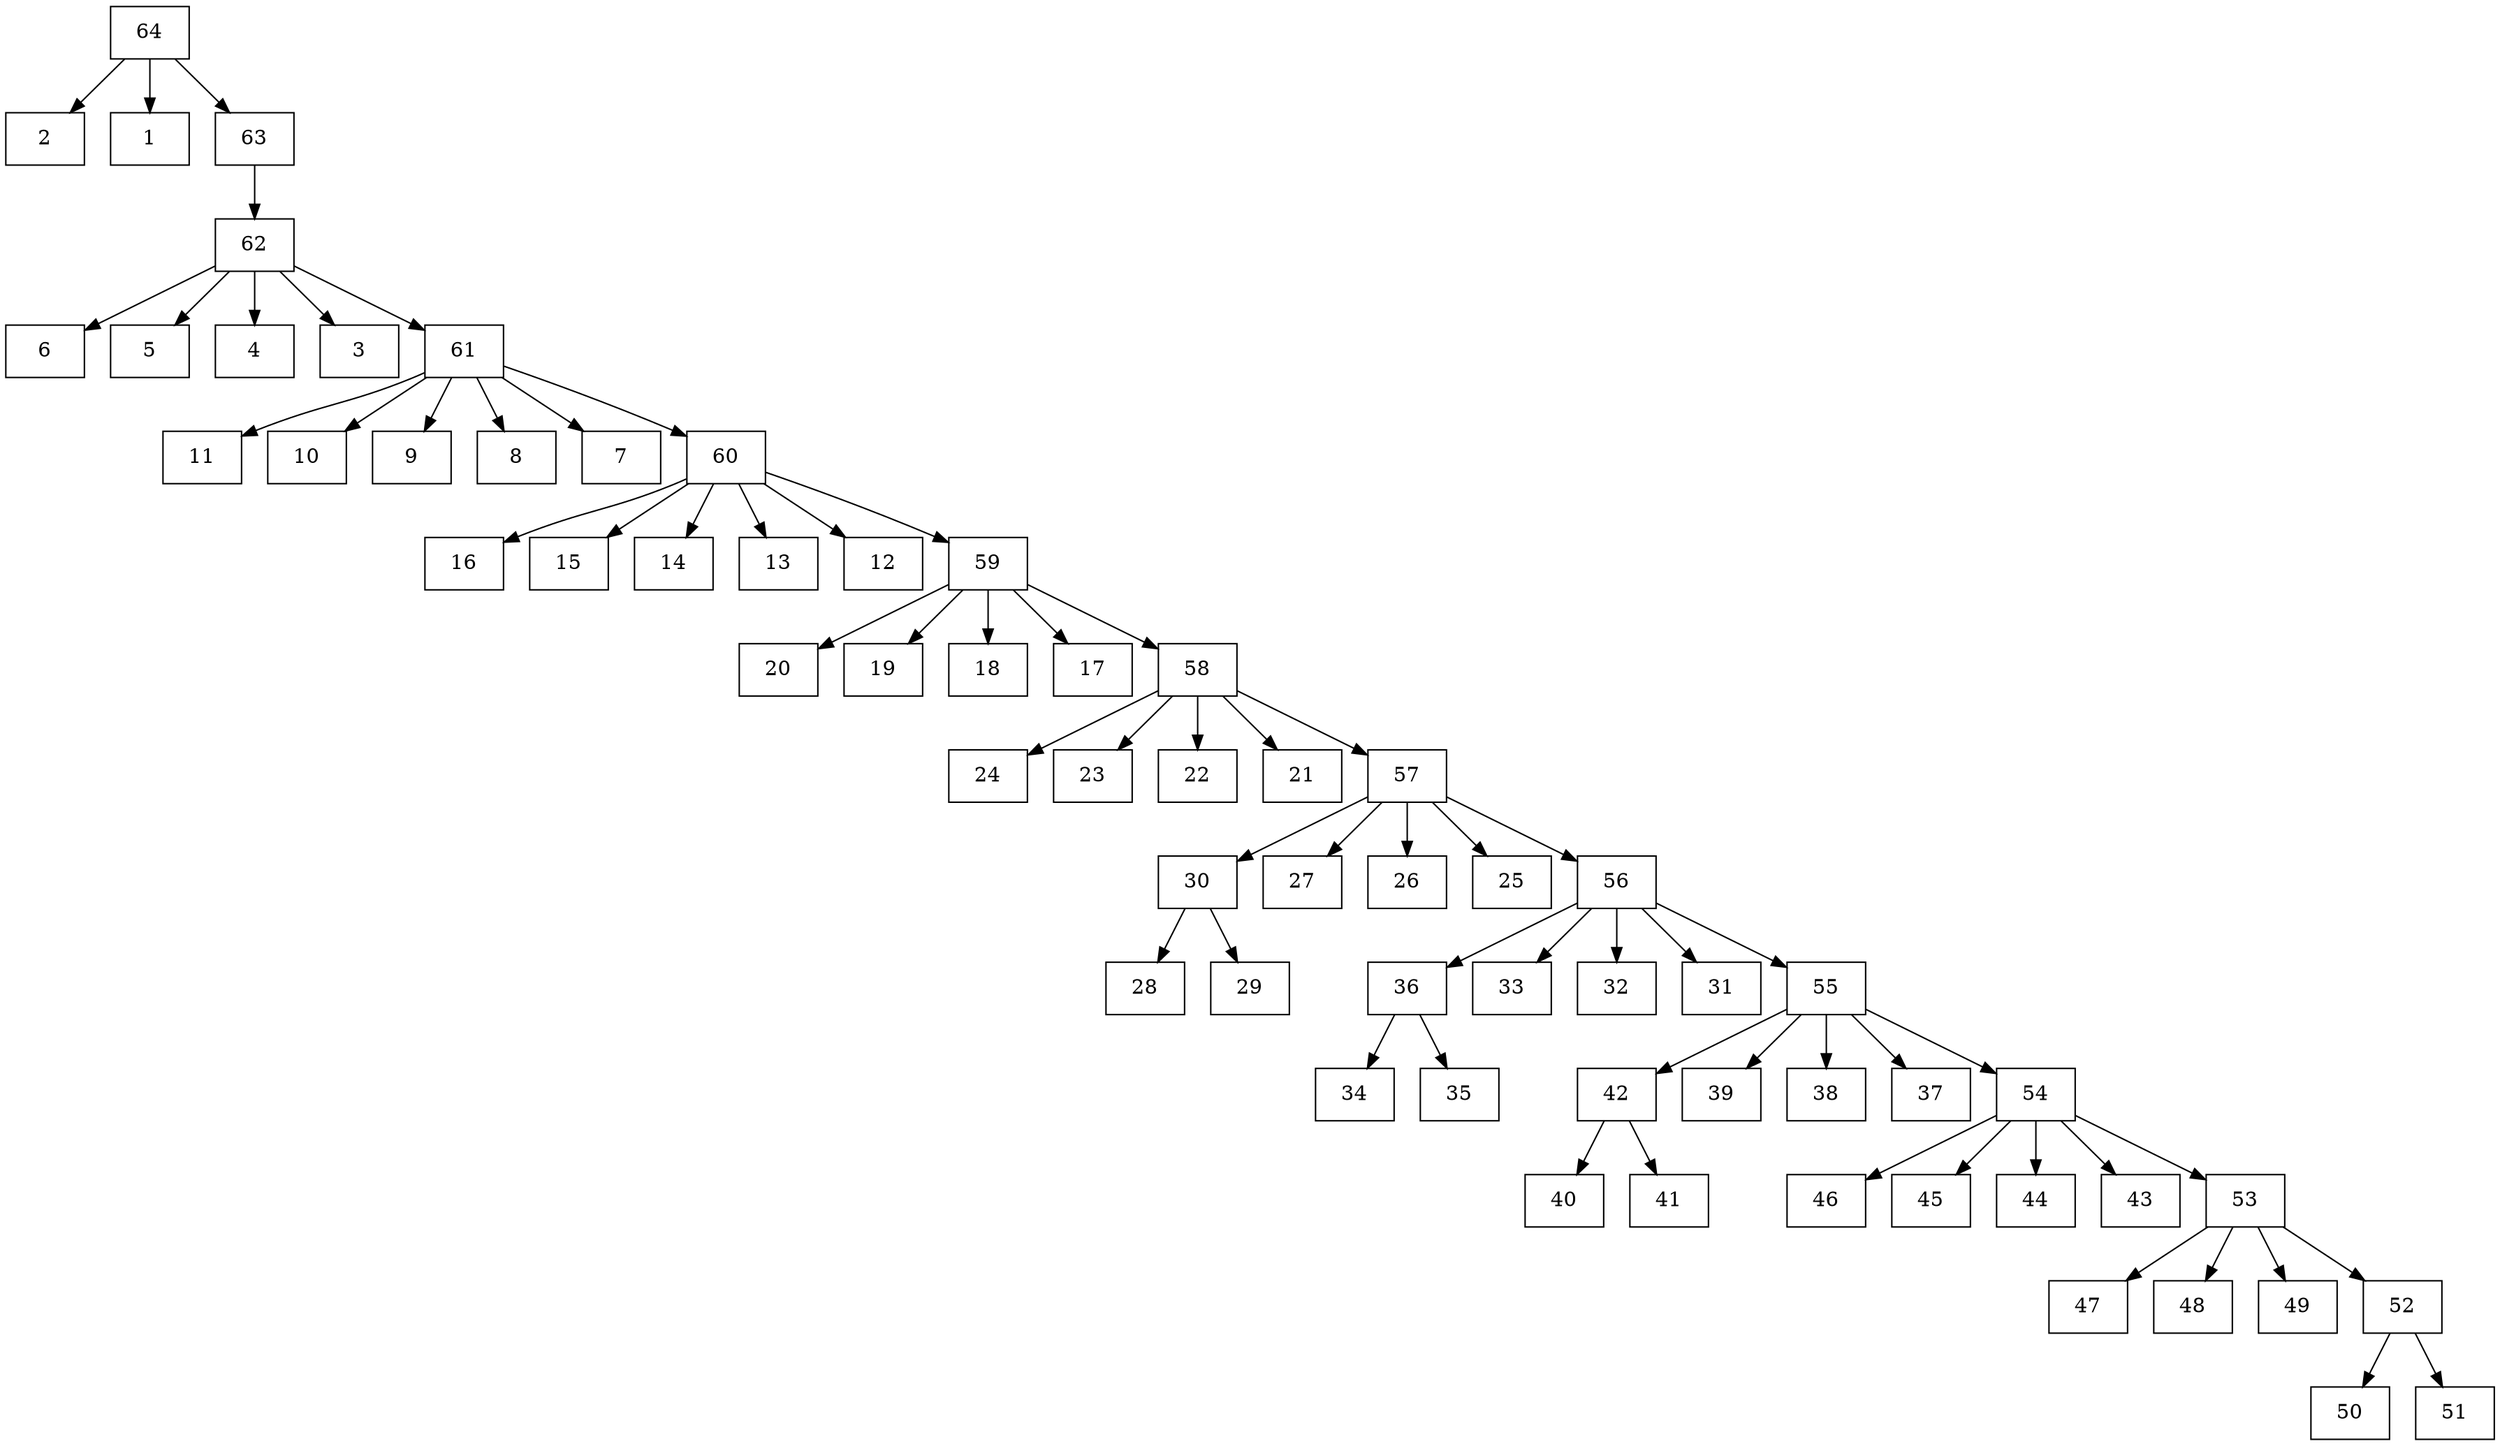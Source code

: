 digraph "post dom tree for'test' function" {
	64 [shape=record, label="64",id=64,level=1];
	64 -> 2;
		2 [shape=record, label="2",id=2,level=2];
	64 -> 1;
		1 [shape=record, label="1",id=1,level=2];
	64 -> 63;
		63 [shape=record, label="63",id=63,level=2];
		63 -> 62;
			62 [shape=record, label="62",id=62,level=3];
			62 -> 6;
				6 [shape=record, label="6",id=6,level=4];
			62 -> 5;
				5 [shape=record, label="5",id=5,level=4];
			62 -> 4;
				4 [shape=record, label="4",id=4,level=4];
			62 -> 3;
				3 [shape=record, label="3",id=3,level=4];
			62 -> 61;
				61 [shape=record, label="61",id=61,level=4];
				61 -> 11;
					11 [shape=record, label="11",id=11,level=5];
				61 -> 10;
					10 [shape=record, label="10",id=10,level=5];
				61 -> 9;
					9 [shape=record, label="9",id=9,level=5];
				61 -> 8;
					8 [shape=record, label="8",id=8,level=5];
				61 -> 7;
					7 [shape=record, label="7",id=7,level=5];
				61 -> 60;
					60 [shape=record, label="60",id=60,level=5];
					60 -> 16;
						16 [shape=record, label="16",id=16,level=6];
					60 -> 15;
						15 [shape=record, label="15",id=15,level=6];
					60 -> 14;
						14 [shape=record, label="14",id=14,level=6];
					60 -> 13;
						13 [shape=record, label="13",id=13,level=6];
					60 -> 12;
						12 [shape=record, label="12",id=12,level=6];
					60 -> 59;
						59 [shape=record, label="59",id=59,level=6];
						59 -> 20;
							20 [shape=record, label="20",id=20,level=7];
						59 -> 19;
							19 [shape=record, label="19",id=19,level=7];
						59 -> 18;
							18 [shape=record, label="18",id=18,level=7];
						59 -> 17;
							17 [shape=record, label="17",id=17,level=7];
						59 -> 58;
							58 [shape=record, label="58",id=58,level=7];
							58 -> 24;
								24 [shape=record, label="24",id=24,level=8];
							58 -> 23;
								23 [shape=record, label="23",id=23,level=8];
							58 -> 22;
								22 [shape=record, label="22",id=22,level=8];
							58 -> 21;
								21 [shape=record, label="21",id=21,level=8];
							58 -> 57;
								57 [shape=record, label="57",id=57,level=8];
								57 -> 30;
									30 [shape=record, label="30",id=30,level=9];
									30 -> 28;
										28 [shape=record, label="28",id=28,level=10];
									30 -> 29;
										29 [shape=record, label="29",id=29,level=10];
								57 -> 27;
									27 [shape=record, label="27",id=27,level=9];
								57 -> 26;
									26 [shape=record, label="26",id=26,level=9];
								57 -> 25;
									25 [shape=record, label="25",id=25,level=9];
								57 -> 56;
									56 [shape=record, label="56",id=56,level=9];
									56 -> 36;
										36 [shape=record, label="36",id=36,level=10];
										36 -> 34;
											34 [shape=record, label="34",id=34,level=11];
										36 -> 35;
											35 [shape=record, label="35",id=35,level=11];
									56 -> 33;
										33 [shape=record, label="33",id=33,level=10];
									56 -> 32;
										32 [shape=record, label="32",id=32,level=10];
									56 -> 31;
										31 [shape=record, label="31",id=31,level=10];
									56 -> 55;
										55 [shape=record, label="55",id=55,level=10];
										55 -> 42;
											42 [shape=record, label="42",id=42,level=11];
											42 -> 40;
												40 [shape=record, label="40",id=40,level=12];
											42 -> 41;
												41 [shape=record, label="41",id=41,level=12];
										55 -> 39;
											39 [shape=record, label="39",id=39,level=11];
										55 -> 38;
											38 [shape=record, label="38",id=38,level=11];
										55 -> 37;
											37 [shape=record, label="37",id=37,level=11];
										55 -> 54;
											54 [shape=record, label="54",id=54,level=11];
											54 -> 46;
												46 [shape=record, label="46",id=46,level=12];
											54 -> 45;
												45 [shape=record, label="45",id=45,level=12];
											54 -> 44;
												44 [shape=record, label="44",id=44,level=12];
											54 -> 43;
												43 [shape=record, label="43",id=43,level=12];
											54 -> 53;
												53 [shape=record, label="53",id=53,level=12];
												53 -> 47;
													47 [shape=record, label="47",id=47,level=13];
												53 -> 48;
													48 [shape=record, label="48",id=48,level=13];
												53 -> 49;
													49 [shape=record, label="49",id=49,level=13];
												53 -> 52;
													52 [shape=record, label="52",id=52,level=13];
													52 -> 50;
														50 [shape=record, label="50",id=50,level=14];
													52 -> 51;
														51 [shape=record, label="51",id=51,level=14];
}

